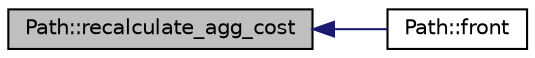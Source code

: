 digraph "Path::recalculate_agg_cost"
{
  edge [fontname="Helvetica",fontsize="10",labelfontname="Helvetica",labelfontsize="10"];
  node [fontname="Helvetica",fontsize="10",shape=record];
  rankdir="LR";
  Node331 [label="Path::recalculate_agg_cost",height=0.2,width=0.4,color="black", fillcolor="grey75", style="filled", fontcolor="black"];
  Node331 -> Node332 [dir="back",color="midnightblue",fontsize="10",style="solid",fontname="Helvetica"];
  Node332 [label="Path::front",height=0.2,width=0.4,color="black", fillcolor="white", style="filled",URL="$classPath.html#a6fc87e41a998bdfe9fd94c3647e6f2ba"];
}
